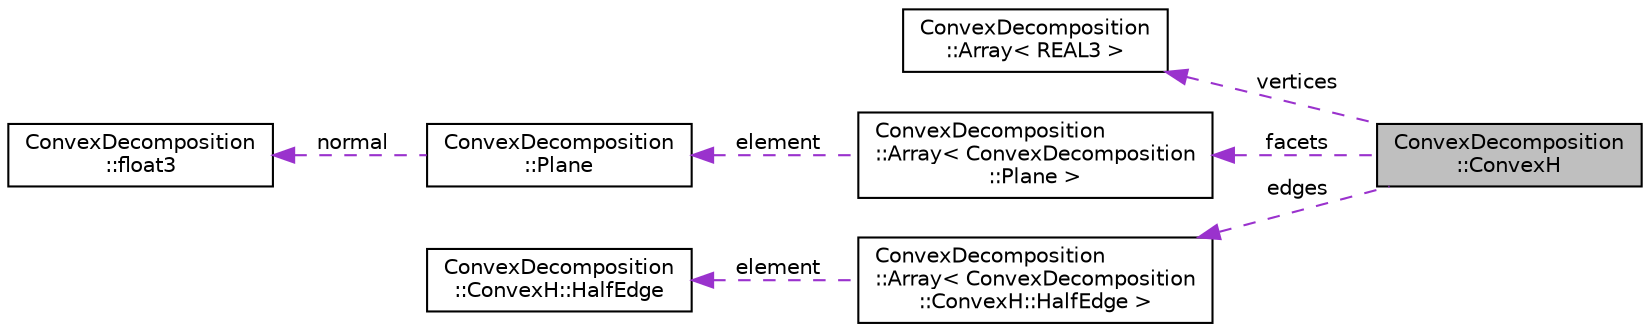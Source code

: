 digraph "ConvexDecomposition::ConvexH"
{
  edge [fontname="Helvetica",fontsize="10",labelfontname="Helvetica",labelfontsize="10"];
  node [fontname="Helvetica",fontsize="10",shape=record];
  rankdir="LR";
  Node1 [label="ConvexDecomposition\l::ConvexH",height=0.2,width=0.4,color="black", fillcolor="grey75", style="filled", fontcolor="black"];
  Node2 -> Node1 [dir="back",color="darkorchid3",fontsize="10",style="dashed",label=" vertices" ,fontname="Helvetica"];
  Node2 [label="ConvexDecomposition\l::Array\< REAL3 \>",height=0.2,width=0.4,color="black", fillcolor="white", style="filled",URL="$class_convex_decomposition_1_1_array.html"];
  Node3 -> Node1 [dir="back",color="darkorchid3",fontsize="10",style="dashed",label=" facets" ,fontname="Helvetica"];
  Node3 [label="ConvexDecomposition\l::Array\< ConvexDecomposition\l::Plane \>",height=0.2,width=0.4,color="black", fillcolor="white", style="filled",URL="$class_convex_decomposition_1_1_array.html"];
  Node4 -> Node3 [dir="back",color="darkorchid3",fontsize="10",style="dashed",label=" element" ,fontname="Helvetica"];
  Node4 [label="ConvexDecomposition\l::Plane",height=0.2,width=0.4,color="black", fillcolor="white", style="filled",URL="$class_convex_decomposition_1_1_plane.html"];
  Node5 -> Node4 [dir="back",color="darkorchid3",fontsize="10",style="dashed",label=" normal" ,fontname="Helvetica"];
  Node5 [label="ConvexDecomposition\l::float3",height=0.2,width=0.4,color="black", fillcolor="white", style="filled",URL="$class_convex_decomposition_1_1float3.html"];
  Node6 -> Node1 [dir="back",color="darkorchid3",fontsize="10",style="dashed",label=" edges" ,fontname="Helvetica"];
  Node6 [label="ConvexDecomposition\l::Array\< ConvexDecomposition\l::ConvexH::HalfEdge \>",height=0.2,width=0.4,color="black", fillcolor="white", style="filled",URL="$class_convex_decomposition_1_1_array.html"];
  Node7 -> Node6 [dir="back",color="darkorchid3",fontsize="10",style="dashed",label=" element" ,fontname="Helvetica"];
  Node7 [label="ConvexDecomposition\l::ConvexH::HalfEdge",height=0.2,width=0.4,color="black", fillcolor="white", style="filled",URL="$class_convex_decomposition_1_1_convex_h_1_1_half_edge.html"];
}
